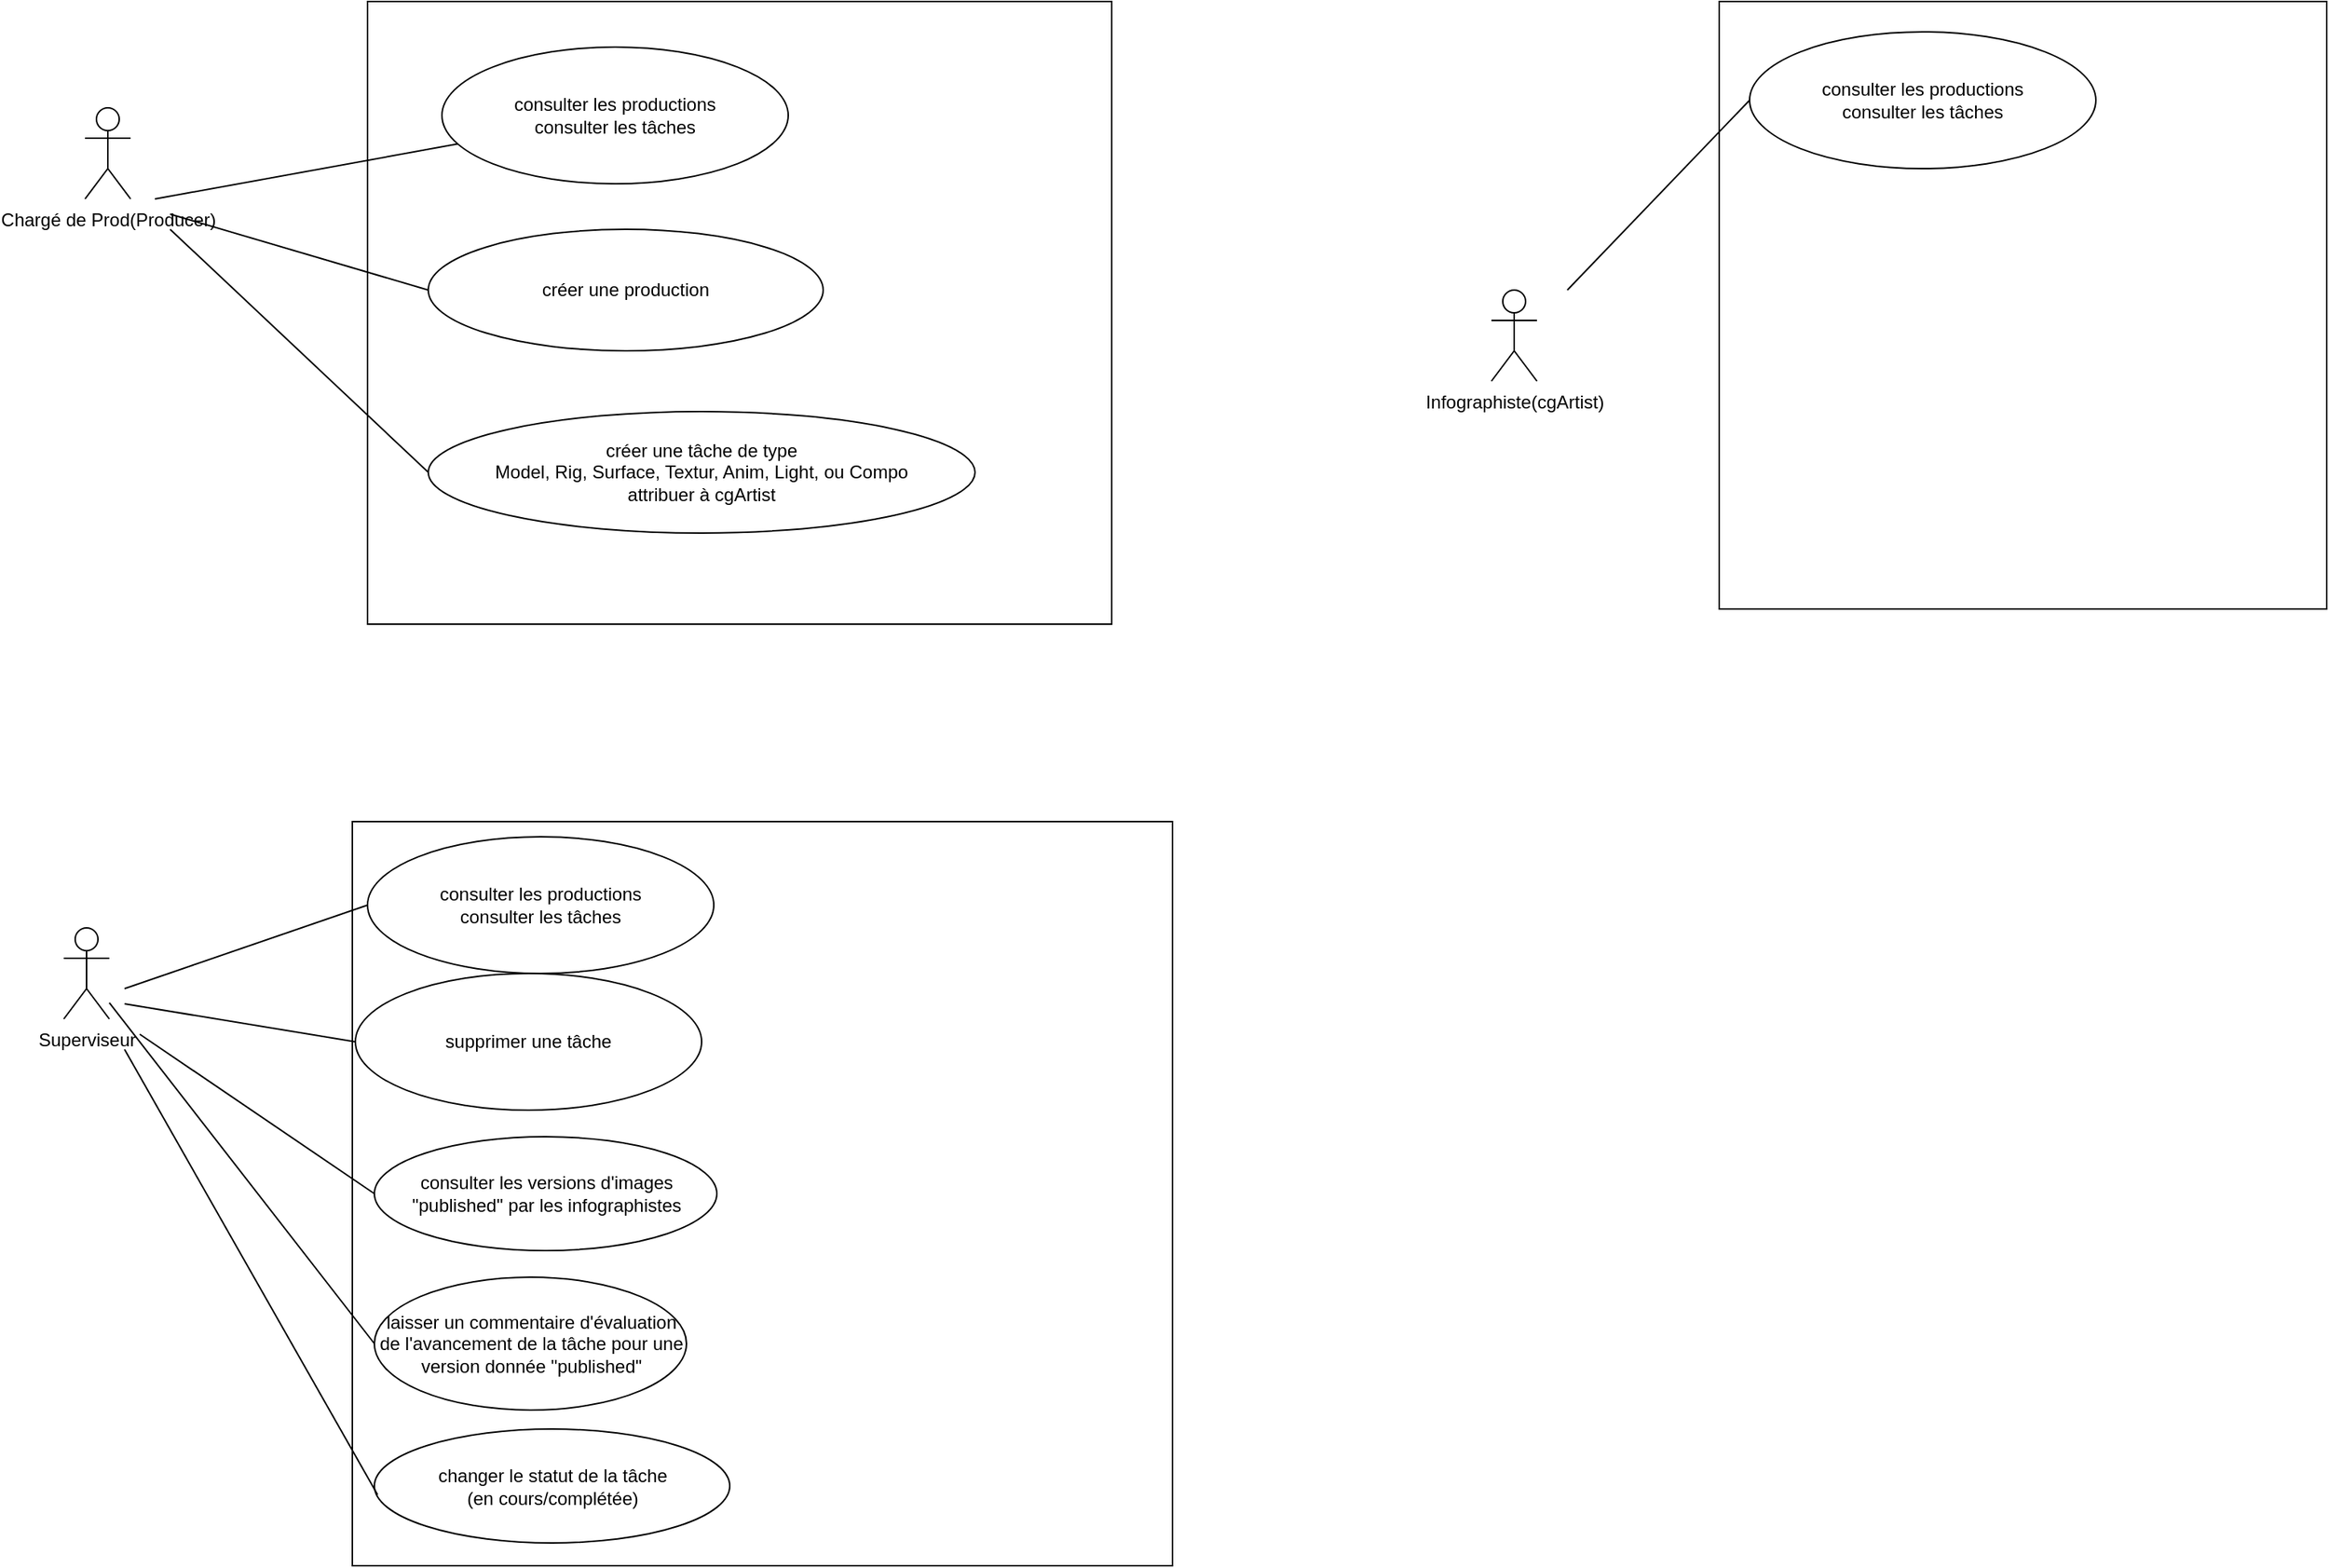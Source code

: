 <mxfile>
    <diagram id="pEMRhFECMG7lKdxhpoI7" name="Page-1">
        <mxGraphModel dx="2192" dy="1546" grid="1" gridSize="10" guides="1" tooltips="1" connect="1" arrows="1" fold="1" page="1" pageScale="1" pageWidth="1600" pageHeight="1200" math="0" shadow="0">
            <root>
                <mxCell id="0"/>
                <mxCell id="1" parent="0"/>
                <mxCell id="2" value="" style="rounded=0;whiteSpace=wrap;html=1;" vertex="1" parent="1">
                    <mxGeometry x="230" y="-10" width="490" height="410" as="geometry"/>
                </mxCell>
                <mxCell id="3" value="Chargé de Prod(Producer)" style="shape=umlActor;verticalLabelPosition=bottom;verticalAlign=top;html=1;outlineConnect=0;" vertex="1" parent="1">
                    <mxGeometry x="44" y="60" width="30" height="60" as="geometry"/>
                </mxCell>
                <mxCell id="4" value="créer une production " style="ellipse;whiteSpace=wrap;html=1;" vertex="1" parent="1">
                    <mxGeometry x="270" y="140" width="260" height="80" as="geometry"/>
                </mxCell>
                <mxCell id="5" value="&lt;div&gt;créer une tâche de type&lt;/div&gt;&lt;div&gt;Model, Rig, Surface, Textur, Anim, Light, ou Compo &lt;br&gt;&lt;/div&gt;&lt;div&gt;attribuer à cgArtist&lt;br&gt;&lt;/div&gt;" style="ellipse;whiteSpace=wrap;html=1;" vertex="1" parent="1">
                    <mxGeometry x="270" y="260" width="360" height="80" as="geometry"/>
                </mxCell>
                <mxCell id="6" value="" style="rounded=0;whiteSpace=wrap;html=1;" vertex="1" parent="1">
                    <mxGeometry x="220" y="530" width="540" height="490" as="geometry"/>
                </mxCell>
                <mxCell id="7" value="Superviseur" style="shape=umlActor;verticalLabelPosition=bottom;verticalAlign=top;html=1;outlineConnect=0;" vertex="1" parent="1">
                    <mxGeometry x="30" y="600" width="30" height="60" as="geometry"/>
                </mxCell>
                <mxCell id="8" value="consulter les versions d'images &quot;published&quot; par les infographistes " style="ellipse;whiteSpace=wrap;html=1;" vertex="1" parent="1">
                    <mxGeometry x="234.5" y="737.5" width="225.5" height="75" as="geometry"/>
                </mxCell>
                <mxCell id="9" value="&lt;div&gt;changer le statut de la tâche&lt;/div&gt;&lt;div&gt;(en cours/complétée)&lt;br&gt;&lt;/div&gt;" style="ellipse;whiteSpace=wrap;html=1;" vertex="1" parent="1">
                    <mxGeometry x="234.5" y="930" width="234" height="75" as="geometry"/>
                </mxCell>
                <mxCell id="10" value="" style="endArrow=none;html=1;rounded=0;entryX=0;entryY=0.5;entryDx=0;entryDy=0;" edge="1" parent="1" target="5">
                    <mxGeometry width="50" height="50" relative="1" as="geometry">
                        <mxPoint x="100" y="140" as="sourcePoint"/>
                        <mxPoint x="690" y="430" as="targetPoint"/>
                    </mxGeometry>
                </mxCell>
                <mxCell id="11" value="" style="endArrow=none;html=1;rounded=0;entryX=0;entryY=0.5;entryDx=0;entryDy=0;" edge="1" parent="1" target="4">
                    <mxGeometry width="50" height="50" relative="1" as="geometry">
                        <mxPoint x="100" y="130" as="sourcePoint"/>
                        <mxPoint x="690" y="430" as="targetPoint"/>
                    </mxGeometry>
                </mxCell>
                <mxCell id="12" value="&lt;div&gt;consulter les productions&lt;/div&gt;&lt;div&gt;consulter les tâches&lt;br&gt;&lt;/div&gt;" style="ellipse;whiteSpace=wrap;html=1;" vertex="1" parent="1">
                    <mxGeometry x="230" y="540" width="228" height="90" as="geometry"/>
                </mxCell>
                <mxCell id="13" value="&lt;div&gt;consulter les productions&lt;/div&gt;&lt;div&gt;consulter les tâches&lt;br&gt;&lt;/div&gt;" style="ellipse;whiteSpace=wrap;html=1;" vertex="1" parent="1">
                    <mxGeometry x="279" y="20" width="228" height="90" as="geometry"/>
                </mxCell>
                <mxCell id="14" value="supprimer une tâche" style="ellipse;whiteSpace=wrap;html=1;" vertex="1" parent="1">
                    <mxGeometry x="222" y="630" width="228" height="90" as="geometry"/>
                </mxCell>
                <mxCell id="15" value="" style="endArrow=none;html=1;rounded=0;" edge="1" parent="1" target="13">
                    <mxGeometry width="50" height="50" relative="1" as="geometry">
                        <mxPoint x="90" y="120" as="sourcePoint"/>
                        <mxPoint x="470" y="150" as="targetPoint"/>
                    </mxGeometry>
                </mxCell>
                <mxCell id="16" value="" style="endArrow=none;html=1;rounded=0;entryX=0;entryY=0.5;entryDx=0;entryDy=0;" edge="1" parent="1" target="12">
                    <mxGeometry width="50" height="50" relative="1" as="geometry">
                        <mxPoint x="70" y="640" as="sourcePoint"/>
                        <mxPoint x="480" y="510" as="targetPoint"/>
                    </mxGeometry>
                </mxCell>
                <mxCell id="17" value="" style="endArrow=none;html=1;rounded=0;entryX=0;entryY=0.5;entryDx=0;entryDy=0;" edge="1" parent="1" target="14">
                    <mxGeometry width="50" height="50" relative="1" as="geometry">
                        <mxPoint x="70" y="650" as="sourcePoint"/>
                        <mxPoint x="480" y="560" as="targetPoint"/>
                    </mxGeometry>
                </mxCell>
                <mxCell id="18" value="" style="endArrow=none;html=1;rounded=0;entryX=0;entryY=0.5;entryDx=0;entryDy=0;" edge="1" parent="1" target="8">
                    <mxGeometry width="50" height="50" relative="1" as="geometry">
                        <mxPoint x="80" y="670" as="sourcePoint"/>
                        <mxPoint x="480" y="730" as="targetPoint"/>
                    </mxGeometry>
                </mxCell>
                <mxCell id="19" value="" style="endArrow=none;html=1;rounded=0;entryX=0.009;entryY=0.577;entryDx=0;entryDy=0;entryPerimeter=0;" edge="1" parent="1" target="9">
                    <mxGeometry width="50" height="50" relative="1" as="geometry">
                        <mxPoint x="70" y="680" as="sourcePoint"/>
                        <mxPoint x="480" y="730" as="targetPoint"/>
                    </mxGeometry>
                </mxCell>
                <mxCell id="20" value="laisser un commentaire d'évaluation de l'avancement de la tâche pour une version donnée &quot;published&quot;" style="ellipse;whiteSpace=wrap;html=1;" vertex="1" parent="1">
                    <mxGeometry x="234.5" y="830" width="205.5" height="87.5" as="geometry"/>
                </mxCell>
                <mxCell id="21" value="" style="endArrow=none;html=1;rounded=0;entryX=0;entryY=0.5;entryDx=0;entryDy=0;" edge="1" parent="1" source="7" target="20">
                    <mxGeometry width="50" height="50" relative="1" as="geometry">
                        <mxPoint x="370" y="750" as="sourcePoint"/>
                        <mxPoint x="420" y="700" as="targetPoint"/>
                    </mxGeometry>
                </mxCell>
                <mxCell id="22" value="Infographiste(cgArtist)" style="shape=umlActor;verticalLabelPosition=bottom;verticalAlign=top;html=1;outlineConnect=0;" vertex="1" parent="1">
                    <mxGeometry x="970" y="180" width="30" height="60" as="geometry"/>
                </mxCell>
                <mxCell id="23" value="" style="whiteSpace=wrap;html=1;aspect=fixed;" vertex="1" parent="1">
                    <mxGeometry x="1120" y="-10" width="400" height="400" as="geometry"/>
                </mxCell>
                <mxCell id="24" value="&lt;div&gt;consulter les productions&lt;/div&gt;&lt;div&gt;consulter les tâches&lt;br&gt;&lt;/div&gt;" style="ellipse;whiteSpace=wrap;html=1;" vertex="1" parent="1">
                    <mxGeometry x="1140" y="10" width="228" height="90" as="geometry"/>
                </mxCell>
                <mxCell id="25" value="" style="endArrow=none;html=1;rounded=0;entryX=0;entryY=0.5;entryDx=0;entryDy=0;" edge="1" parent="1" target="24">
                    <mxGeometry width="50" height="50" relative="1" as="geometry">
                        <mxPoint x="1020" y="180" as="sourcePoint"/>
                        <mxPoint x="1110" y="70" as="targetPoint"/>
                    </mxGeometry>
                </mxCell>
            </root>
        </mxGraphModel>
    </diagram>
</mxfile>
